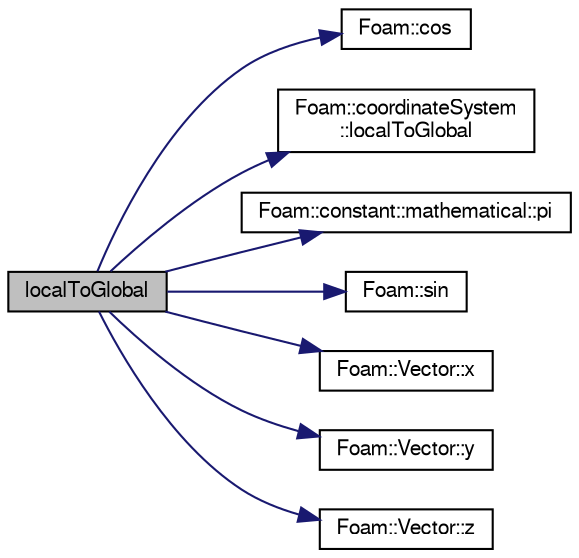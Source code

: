 digraph "localToGlobal"
{
  bgcolor="transparent";
  edge [fontname="FreeSans",fontsize="10",labelfontname="FreeSans",labelfontsize="10"];
  node [fontname="FreeSans",fontsize="10",shape=record];
  rankdir="LR";
  Node22 [label="localToGlobal",height=0.2,width=0.4,color="black", fillcolor="grey75", style="filled", fontcolor="black"];
  Node22 -> Node23 [color="midnightblue",fontsize="10",style="solid",fontname="FreeSans"];
  Node23 [label="Foam::cos",height=0.2,width=0.4,color="black",URL="$a21124.html#aebb41a148f7cf44b63e12f69e487e49f"];
  Node22 -> Node24 [color="midnightblue",fontsize="10",style="solid",fontname="FreeSans"];
  Node24 [label="Foam::coordinateSystem\l::localToGlobal",height=0.2,width=0.4,color="black",URL="$a25010.html#a95dc2dcc60d6bf3f30f93cd78fb75214",tooltip="Convert from local coordinate system to the global Cartesian system. "];
  Node22 -> Node25 [color="midnightblue",fontsize="10",style="solid",fontname="FreeSans"];
  Node25 [label="Foam::constant::mathematical::pi",height=0.2,width=0.4,color="black",URL="$a21162.html#a731b8788a4c01586c35266c7ca4fed04"];
  Node22 -> Node26 [color="midnightblue",fontsize="10",style="solid",fontname="FreeSans"];
  Node26 [label="Foam::sin",height=0.2,width=0.4,color="black",URL="$a21124.html#a4517d680df5510934705011b30dcefa6"];
  Node22 -> Node27 [color="midnightblue",fontsize="10",style="solid",fontname="FreeSans"];
  Node27 [label="Foam::Vector::x",height=0.2,width=0.4,color="black",URL="$a28442.html#a63327976e5a8359700064a02ae22548e"];
  Node22 -> Node28 [color="midnightblue",fontsize="10",style="solid",fontname="FreeSans"];
  Node28 [label="Foam::Vector::y",height=0.2,width=0.4,color="black",URL="$a28442.html#a1ee865f676fbac703a49c6654dd3ad74"];
  Node22 -> Node29 [color="midnightblue",fontsize="10",style="solid",fontname="FreeSans"];
  Node29 [label="Foam::Vector::z",height=0.2,width=0.4,color="black",URL="$a28442.html#a1c8320b15610de211ec70ef966581423"];
}
